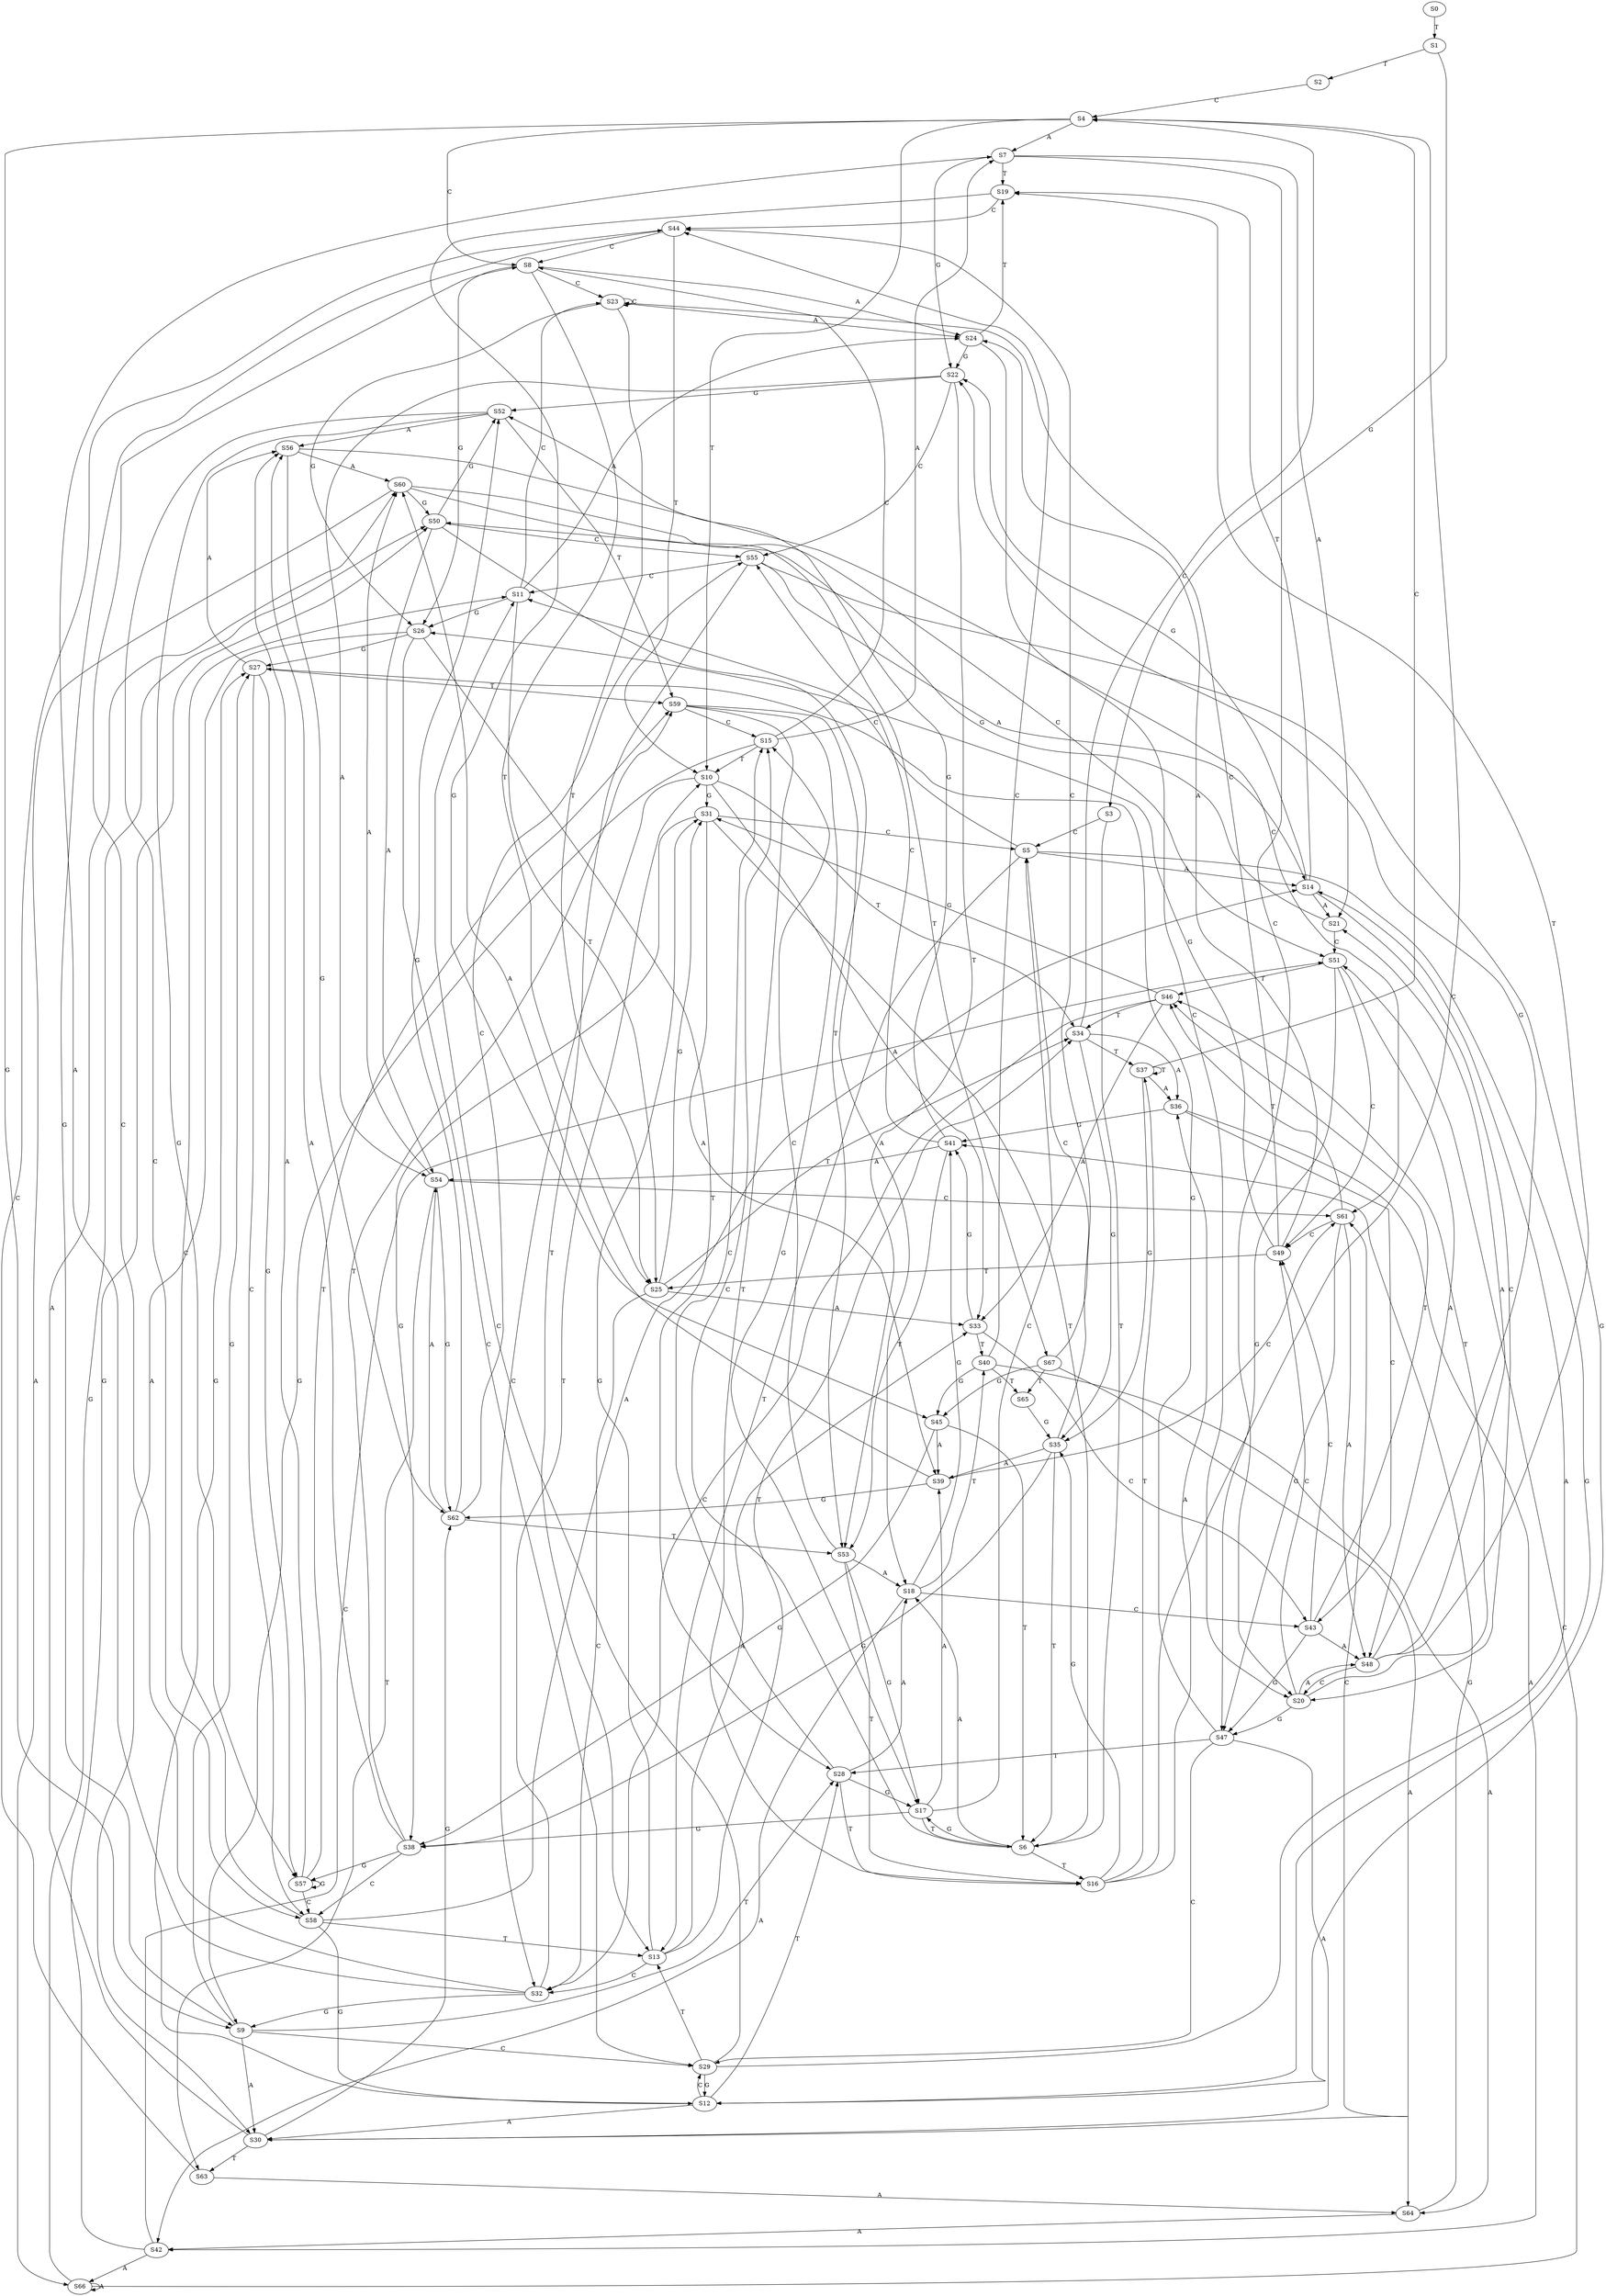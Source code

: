 strict digraph  {
	S0 -> S1 [ label = T ];
	S1 -> S2 [ label = T ];
	S1 -> S3 [ label = G ];
	S2 -> S4 [ label = C ];
	S3 -> S5 [ label = C ];
	S3 -> S6 [ label = T ];
	S4 -> S7 [ label = A ];
	S4 -> S8 [ label = C ];
	S4 -> S9 [ label = G ];
	S4 -> S10 [ label = T ];
	S5 -> S11 [ label = C ];
	S5 -> S12 [ label = G ];
	S5 -> S13 [ label = T ];
	S5 -> S14 [ label = A ];
	S6 -> S15 [ label = C ];
	S6 -> S16 [ label = T ];
	S6 -> S17 [ label = G ];
	S6 -> S18 [ label = A ];
	S7 -> S19 [ label = T ];
	S7 -> S20 [ label = C ];
	S7 -> S21 [ label = A ];
	S7 -> S22 [ label = G ];
	S8 -> S23 [ label = C ];
	S8 -> S24 [ label = A ];
	S8 -> S25 [ label = T ];
	S8 -> S26 [ label = G ];
	S9 -> S27 [ label = G ];
	S9 -> S28 [ label = T ];
	S9 -> S29 [ label = C ];
	S9 -> S30 [ label = A ];
	S10 -> S31 [ label = G ];
	S10 -> S32 [ label = C ];
	S10 -> S33 [ label = A ];
	S10 -> S34 [ label = T ];
	S11 -> S26 [ label = G ];
	S11 -> S24 [ label = A ];
	S11 -> S25 [ label = T ];
	S11 -> S23 [ label = C ];
	S12 -> S27 [ label = G ];
	S12 -> S30 [ label = A ];
	S12 -> S28 [ label = T ];
	S12 -> S29 [ label = C ];
	S13 -> S33 [ label = A ];
	S13 -> S32 [ label = C ];
	S13 -> S34 [ label = T ];
	S13 -> S31 [ label = G ];
	S14 -> S22 [ label = G ];
	S14 -> S20 [ label = C ];
	S14 -> S21 [ label = A ];
	S14 -> S19 [ label = T ];
	S15 -> S10 [ label = T ];
	S15 -> S9 [ label = G ];
	S15 -> S7 [ label = A ];
	S15 -> S8 [ label = C ];
	S16 -> S4 [ label = C ];
	S16 -> S35 [ label = G ];
	S16 -> S36 [ label = A ];
	S16 -> S37 [ label = T ];
	S17 -> S6 [ label = T ];
	S17 -> S38 [ label = G ];
	S17 -> S39 [ label = A ];
	S17 -> S5 [ label = C ];
	S18 -> S40 [ label = T ];
	S18 -> S41 [ label = G ];
	S18 -> S42 [ label = A ];
	S18 -> S43 [ label = C ];
	S19 -> S44 [ label = C ];
	S19 -> S45 [ label = G ];
	S20 -> S46 [ label = T ];
	S20 -> S47 [ label = G ];
	S20 -> S48 [ label = A ];
	S20 -> S49 [ label = C ];
	S21 -> S50 [ label = G ];
	S21 -> S51 [ label = C ];
	S22 -> S52 [ label = G ];
	S22 -> S53 [ label = T ];
	S22 -> S54 [ label = A ];
	S22 -> S55 [ label = C ];
	S23 -> S26 [ label = G ];
	S23 -> S23 [ label = C ];
	S23 -> S24 [ label = A ];
	S23 -> S25 [ label = T ];
	S24 -> S22 [ label = G ];
	S24 -> S19 [ label = T ];
	S24 -> S20 [ label = C ];
	S25 -> S31 [ label = G ];
	S25 -> S32 [ label = C ];
	S25 -> S34 [ label = T ];
	S25 -> S33 [ label = A ];
	S26 -> S30 [ label = A ];
	S26 -> S27 [ label = G ];
	S26 -> S28 [ label = T ];
	S26 -> S29 [ label = C ];
	S27 -> S56 [ label = A ];
	S27 -> S57 [ label = G ];
	S27 -> S58 [ label = C ];
	S27 -> S59 [ label = T ];
	S28 -> S15 [ label = C ];
	S28 -> S18 [ label = A ];
	S28 -> S17 [ label = G ];
	S28 -> S16 [ label = T ];
	S29 -> S12 [ label = G ];
	S29 -> S13 [ label = T ];
	S29 -> S11 [ label = C ];
	S29 -> S14 [ label = A ];
	S30 -> S60 [ label = A ];
	S30 -> S61 [ label = C ];
	S30 -> S62 [ label = G ];
	S30 -> S63 [ label = T ];
	S31 -> S39 [ label = A ];
	S31 -> S5 [ label = C ];
	S31 -> S38 [ label = G ];
	S31 -> S6 [ label = T ];
	S32 -> S10 [ label = T ];
	S32 -> S9 [ label = G ];
	S32 -> S8 [ label = C ];
	S32 -> S7 [ label = A ];
	S33 -> S41 [ label = G ];
	S33 -> S40 [ label = T ];
	S33 -> S43 [ label = C ];
	S34 -> S4 [ label = C ];
	S34 -> S37 [ label = T ];
	S34 -> S35 [ label = G ];
	S34 -> S36 [ label = A ];
	S35 -> S38 [ label = G ];
	S35 -> S5 [ label = C ];
	S35 -> S6 [ label = T ];
	S35 -> S39 [ label = A ];
	S36 -> S43 [ label = C ];
	S36 -> S41 [ label = G ];
	S36 -> S42 [ label = A ];
	S37 -> S35 [ label = G ];
	S37 -> S37 [ label = T ];
	S37 -> S4 [ label = C ];
	S37 -> S36 [ label = A ];
	S38 -> S57 [ label = G ];
	S38 -> S58 [ label = C ];
	S38 -> S56 [ label = A ];
	S38 -> S59 [ label = T ];
	S39 -> S62 [ label = G ];
	S39 -> S61 [ label = C ];
	S39 -> S60 [ label = A ];
	S40 -> S44 [ label = C ];
	S40 -> S64 [ label = A ];
	S40 -> S65 [ label = T ];
	S40 -> S45 [ label = G ];
	S41 -> S53 [ label = T ];
	S41 -> S54 [ label = A ];
	S41 -> S55 [ label = C ];
	S41 -> S52 [ label = G ];
	S42 -> S50 [ label = G ];
	S42 -> S66 [ label = A ];
	S42 -> S51 [ label = C ];
	S43 -> S47 [ label = G ];
	S43 -> S46 [ label = T ];
	S43 -> S48 [ label = A ];
	S43 -> S49 [ label = C ];
	S44 -> S8 [ label = C ];
	S44 -> S9 [ label = G ];
	S44 -> S10 [ label = T ];
	S45 -> S38 [ label = G ];
	S45 -> S39 [ label = A ];
	S45 -> S6 [ label = T ];
	S46 -> S33 [ label = A ];
	S46 -> S32 [ label = C ];
	S46 -> S34 [ label = T ];
	S46 -> S31 [ label = G ];
	S47 -> S27 [ label = G ];
	S47 -> S30 [ label = A ];
	S47 -> S28 [ label = T ];
	S47 -> S29 [ label = C ];
	S48 -> S22 [ label = G ];
	S48 -> S20 [ label = C ];
	S48 -> S21 [ label = A ];
	S48 -> S19 [ label = T ];
	S49 -> S23 [ label = C ];
	S49 -> S24 [ label = A ];
	S49 -> S25 [ label = T ];
	S49 -> S26 [ label = G ];
	S50 -> S53 [ label = T ];
	S50 -> S54 [ label = A ];
	S50 -> S55 [ label = C ];
	S50 -> S52 [ label = G ];
	S51 -> S48 [ label = A ];
	S51 -> S49 [ label = C ];
	S51 -> S47 [ label = G ];
	S51 -> S46 [ label = T ];
	S52 -> S56 [ label = A ];
	S52 -> S57 [ label = G ];
	S52 -> S59 [ label = T ];
	S52 -> S58 [ label = C ];
	S53 -> S18 [ label = A ];
	S53 -> S15 [ label = C ];
	S53 -> S17 [ label = G ];
	S53 -> S16 [ label = T ];
	S54 -> S60 [ label = A ];
	S54 -> S61 [ label = C ];
	S54 -> S63 [ label = T ];
	S54 -> S62 [ label = G ];
	S55 -> S11 [ label = C ];
	S55 -> S14 [ label = A ];
	S55 -> S12 [ label = G ];
	S55 -> S13 [ label = T ];
	S56 -> S60 [ label = A ];
	S56 -> S62 [ label = G ];
	S56 -> S61 [ label = C ];
	S57 -> S59 [ label = T ];
	S57 -> S58 [ label = C ];
	S57 -> S57 [ label = G ];
	S57 -> S56 [ label = A ];
	S58 -> S13 [ label = T ];
	S58 -> S11 [ label = C ];
	S58 -> S14 [ label = A ];
	S58 -> S12 [ label = G ];
	S59 -> S18 [ label = A ];
	S59 -> S15 [ label = C ];
	S59 -> S17 [ label = G ];
	S59 -> S16 [ label = T ];
	S60 -> S67 [ label = T ];
	S60 -> S51 [ label = C ];
	S60 -> S66 [ label = A ];
	S60 -> S50 [ label = G ];
	S61 -> S46 [ label = T ];
	S61 -> S47 [ label = G ];
	S61 -> S49 [ label = C ];
	S61 -> S48 [ label = A ];
	S62 -> S53 [ label = T ];
	S62 -> S52 [ label = G ];
	S62 -> S54 [ label = A ];
	S62 -> S55 [ label = C ];
	S63 -> S64 [ label = A ];
	S63 -> S44 [ label = C ];
	S64 -> S41 [ label = G ];
	S64 -> S42 [ label = A ];
	S65 -> S35 [ label = G ];
	S66 -> S50 [ label = G ];
	S66 -> S51 [ label = C ];
	S66 -> S66 [ label = A ];
	S67 -> S64 [ label = A ];
	S67 -> S44 [ label = C ];
	S67 -> S45 [ label = G ];
	S67 -> S65 [ label = T ];
}
